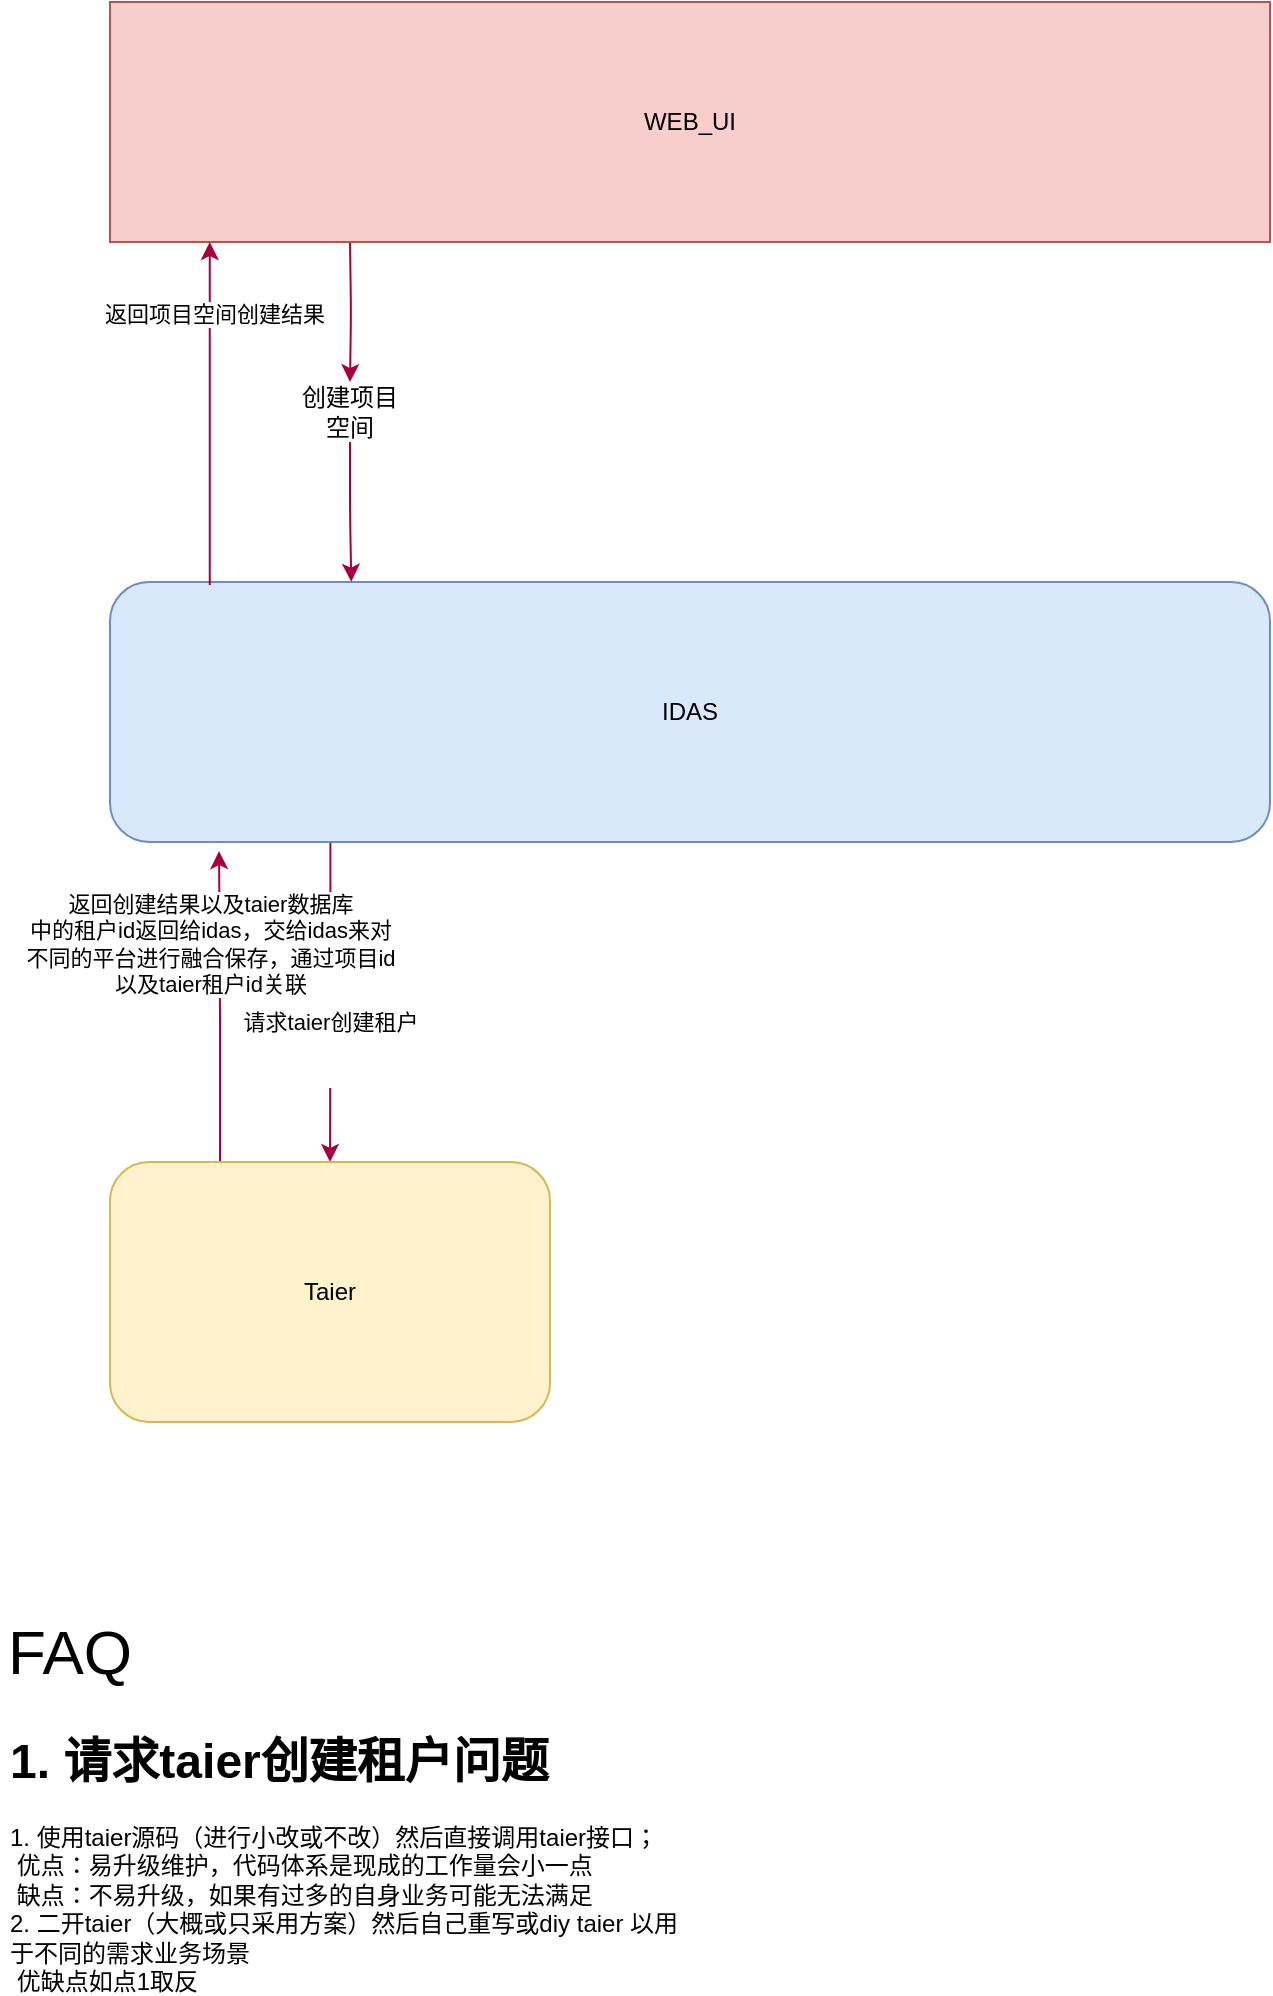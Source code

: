 <mxfile version="16.6.4" type="github">
  <diagram id="UHO8YFwRk6cxK7YZ8ZKe" name="第 1 页">
    <mxGraphModel dx="1920" dy="609" grid="1" gridSize="10" guides="1" tooltips="1" connect="1" arrows="1" fold="1" page="1" pageScale="1" pageWidth="827" pageHeight="1169" math="0" shadow="0">
      <root>
        <mxCell id="0" />
        <mxCell id="1" parent="0" />
        <mxCell id="Fb-yhr2E79tdGeBDWqAC-32" style="edgeStyle=orthogonalEdgeStyle;curved=0;rounded=1;sketch=0;orthogonalLoop=1;jettySize=auto;html=1;entryX=0.5;entryY=0;entryDx=0;entryDy=0;fillColor=#d80073;strokeColor=#A50040;" edge="1" parent="1" target="Fb-yhr2E79tdGeBDWqAC-31">
          <mxGeometry relative="1" as="geometry">
            <mxPoint x="40" y="190" as="sourcePoint" />
          </mxGeometry>
        </mxCell>
        <mxCell id="Fb-yhr2E79tdGeBDWqAC-24" value="WEB_UI" style="rounded=0;whiteSpace=wrap;html=1;fontSize=12;fillColor=#f8cecc;strokeColor=#b85450;" vertex="1" parent="1">
          <mxGeometry x="-80" y="70" width="580" height="120" as="geometry" />
        </mxCell>
        <mxCell id="Fb-yhr2E79tdGeBDWqAC-34" value="&#xa;&#xa;&lt;span style=&quot;color: rgb(0, 0, 0); font-family: helvetica; font-size: 11px; font-style: normal; font-weight: 400; letter-spacing: normal; text-align: center; text-indent: 0px; text-transform: none; word-spacing: 0px; background-color: rgb(255, 255, 255); display: inline; float: none;&quot;&gt;请求taier创建租户&lt;/span&gt;&#xa;&#xa;" style="edgeStyle=orthogonalEdgeStyle;curved=0;rounded=1;sketch=0;orthogonalLoop=1;jettySize=auto;html=1;entryX=0.5;entryY=0;entryDx=0;entryDy=0;fillColor=#d80073;strokeColor=#A50040;exitX=0.19;exitY=1;exitDx=0;exitDy=0;exitPerimeter=0;" edge="1" parent="1" source="Fb-yhr2E79tdGeBDWqAC-27" target="Fb-yhr2E79tdGeBDWqAC-35">
          <mxGeometry x="0.127" relative="1" as="geometry">
            <mxPoint x="10" y="610" as="targetPoint" />
            <mxPoint as="offset" />
          </mxGeometry>
        </mxCell>
        <mxCell id="Fb-yhr2E79tdGeBDWqAC-27" value="IDAS" style="rounded=1;whiteSpace=wrap;html=1;sketch=0;fillColor=#dae8fc;strokeColor=#6c8ebf;" vertex="1" parent="1">
          <mxGeometry x="-80" y="360" width="580" height="130" as="geometry" />
        </mxCell>
        <mxCell id="Fb-yhr2E79tdGeBDWqAC-33" style="edgeStyle=orthogonalEdgeStyle;curved=0;rounded=1;sketch=0;orthogonalLoop=1;jettySize=auto;html=1;exitX=0.5;exitY=1;exitDx=0;exitDy=0;entryX=0.208;entryY=-0.001;entryDx=0;entryDy=0;entryPerimeter=0;fillColor=#d80073;strokeColor=#A50040;" edge="1" parent="1" source="Fb-yhr2E79tdGeBDWqAC-31" target="Fb-yhr2E79tdGeBDWqAC-27">
          <mxGeometry relative="1" as="geometry" />
        </mxCell>
        <mxCell id="Fb-yhr2E79tdGeBDWqAC-31" value="创建项目空间" style="text;html=1;strokeColor=none;fillColor=none;align=center;verticalAlign=middle;whiteSpace=wrap;rounded=0;sketch=0;" vertex="1" parent="1">
          <mxGeometry x="10" y="260" width="60" height="30" as="geometry" />
        </mxCell>
        <mxCell id="Fb-yhr2E79tdGeBDWqAC-37" style="edgeStyle=orthogonalEdgeStyle;curved=0;rounded=1;sketch=0;orthogonalLoop=1;jettySize=auto;html=1;exitX=0.25;exitY=0;exitDx=0;exitDy=0;entryX=0.094;entryY=1.035;entryDx=0;entryDy=0;entryPerimeter=0;fillColor=#d80073;strokeColor=#A50040;" edge="1" parent="1" source="Fb-yhr2E79tdGeBDWqAC-35" target="Fb-yhr2E79tdGeBDWqAC-27">
          <mxGeometry relative="1" as="geometry" />
        </mxCell>
        <mxCell id="Fb-yhr2E79tdGeBDWqAC-38" value="返回创建结果以及taier数据库&lt;br&gt;中的租户id返回给idas，交给idas来对&lt;br&gt;不同的平台进行融合保存，通过项目id&lt;br&gt;以及taier租户id关联" style="edgeLabel;html=1;align=center;verticalAlign=middle;resizable=0;points=[];" vertex="1" connectable="0" parent="Fb-yhr2E79tdGeBDWqAC-37">
          <mxGeometry x="0.36" relative="1" as="geometry">
            <mxPoint x="-5" y="-4" as="offset" />
          </mxGeometry>
        </mxCell>
        <mxCell id="Fb-yhr2E79tdGeBDWqAC-35" value="Taier" style="rounded=1;whiteSpace=wrap;html=1;sketch=0;fillColor=#fff2cc;strokeColor=#d6b656;" vertex="1" parent="1">
          <mxGeometry x="-80" y="650" width="220" height="130" as="geometry" />
        </mxCell>
        <mxCell id="Fb-yhr2E79tdGeBDWqAC-40" value="" style="endArrow=classic;html=1;rounded=1;sketch=0;curved=0;exitX=0.086;exitY=0.012;exitDx=0;exitDy=0;exitPerimeter=0;entryX=0.086;entryY=1;entryDx=0;entryDy=0;entryPerimeter=0;fillColor=#d80073;strokeColor=#A50040;" edge="1" parent="1" source="Fb-yhr2E79tdGeBDWqAC-27" target="Fb-yhr2E79tdGeBDWqAC-24">
          <mxGeometry width="50" height="50" relative="1" as="geometry">
            <mxPoint x="-180" y="300" as="sourcePoint" />
            <mxPoint x="-130" y="250" as="targetPoint" />
          </mxGeometry>
        </mxCell>
        <mxCell id="Fb-yhr2E79tdGeBDWqAC-41" value="返回项目空间创建结果" style="edgeLabel;html=1;align=center;verticalAlign=middle;resizable=0;points=[];" vertex="1" connectable="0" parent="Fb-yhr2E79tdGeBDWqAC-40">
          <mxGeometry x="0.588" y="-2" relative="1" as="geometry">
            <mxPoint as="offset" />
          </mxGeometry>
        </mxCell>
        <mxCell id="Fb-yhr2E79tdGeBDWqAC-42" value="&lt;h1&gt;1. 请求taier创建租户问题&lt;/h1&gt;&lt;div&gt;1. 使用taier源码（进行小改或不改）然后直接调用taier接口；&lt;/div&gt;&lt;div&gt;&lt;span style=&quot;white-space: pre&quot;&gt;	&lt;/span&gt;优点：易升级维护，代码体系是现成的工作量会小一点&lt;br&gt;&lt;/div&gt;&lt;div&gt;&lt;span style=&quot;white-space: pre&quot;&gt;	&lt;/span&gt;缺点：不易升级，如果有过多的自身业务可能无法满足&lt;br&gt;&lt;/div&gt;&lt;div&gt;2. 二开taier（大概或只采用方案）然后自己重写或diy taier 以用于不同的需求业务场景&lt;/div&gt;&lt;div&gt;&lt;span style=&quot;white-space: pre&quot;&gt;	&lt;/span&gt;优缺点如点1取反&lt;br&gt;&lt;/div&gt;" style="text;html=1;strokeColor=none;fillColor=none;spacing=5;spacingTop=-20;whiteSpace=wrap;overflow=hidden;rounded=0;sketch=0;" vertex="1" parent="1">
          <mxGeometry x="-135" y="930" width="350" height="136" as="geometry" />
        </mxCell>
        <mxCell id="Fb-yhr2E79tdGeBDWqAC-43" value="&lt;font style=&quot;font-size: 31px&quot;&gt;FAQ&lt;/font&gt;" style="text;html=1;strokeColor=none;fillColor=none;align=center;verticalAlign=middle;whiteSpace=wrap;rounded=0;sketch=0;" vertex="1" parent="1">
          <mxGeometry x="-130" y="880" width="60" height="30" as="geometry" />
        </mxCell>
      </root>
    </mxGraphModel>
  </diagram>
</mxfile>
